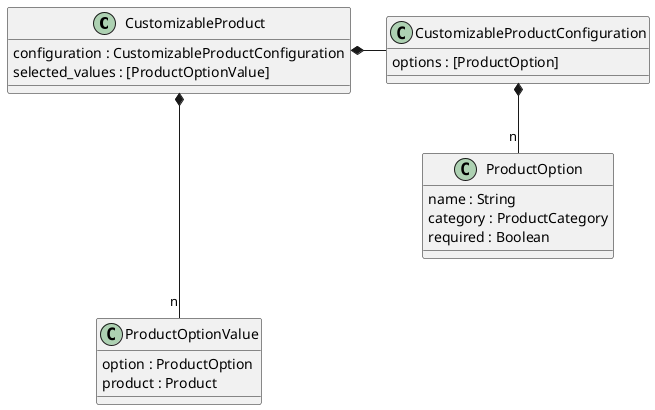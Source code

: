 @startuml

class CustomizableProduct {
    configuration : CustomizableProductConfiguration
    selected_values : [ProductOptionValue]
}

class CustomizableProductConfiguration {
    options : [ProductOption]
}

class ProductOption {
    name : String
    category : ProductCategory
    required : Boolean
}

class ProductOptionValue {
    option : ProductOption
    product : Product
}

CustomizableProduct *-right- CustomizableProductConfiguration
CustomizableProductConfiguration *-- "n" ProductOption
CustomizableProduct *--- "n" ProductOptionValue

@enduml